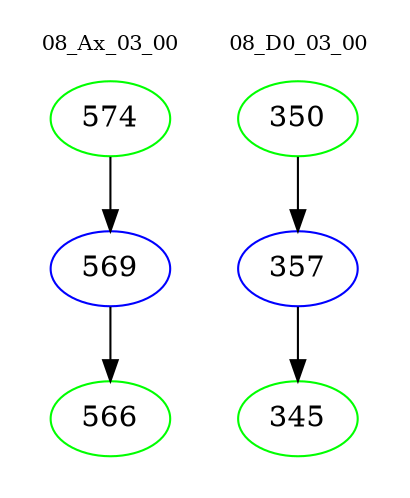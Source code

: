 digraph{
subgraph cluster_0 {
color = white
label = "08_Ax_03_00";
fontsize=10;
T0_574 [label="574", color="green"]
T0_574 -> T0_569 [color="black"]
T0_569 [label="569", color="blue"]
T0_569 -> T0_566 [color="black"]
T0_566 [label="566", color="green"]
}
subgraph cluster_1 {
color = white
label = "08_D0_03_00";
fontsize=10;
T1_350 [label="350", color="green"]
T1_350 -> T1_357 [color="black"]
T1_357 [label="357", color="blue"]
T1_357 -> T1_345 [color="black"]
T1_345 [label="345", color="green"]
}
}
